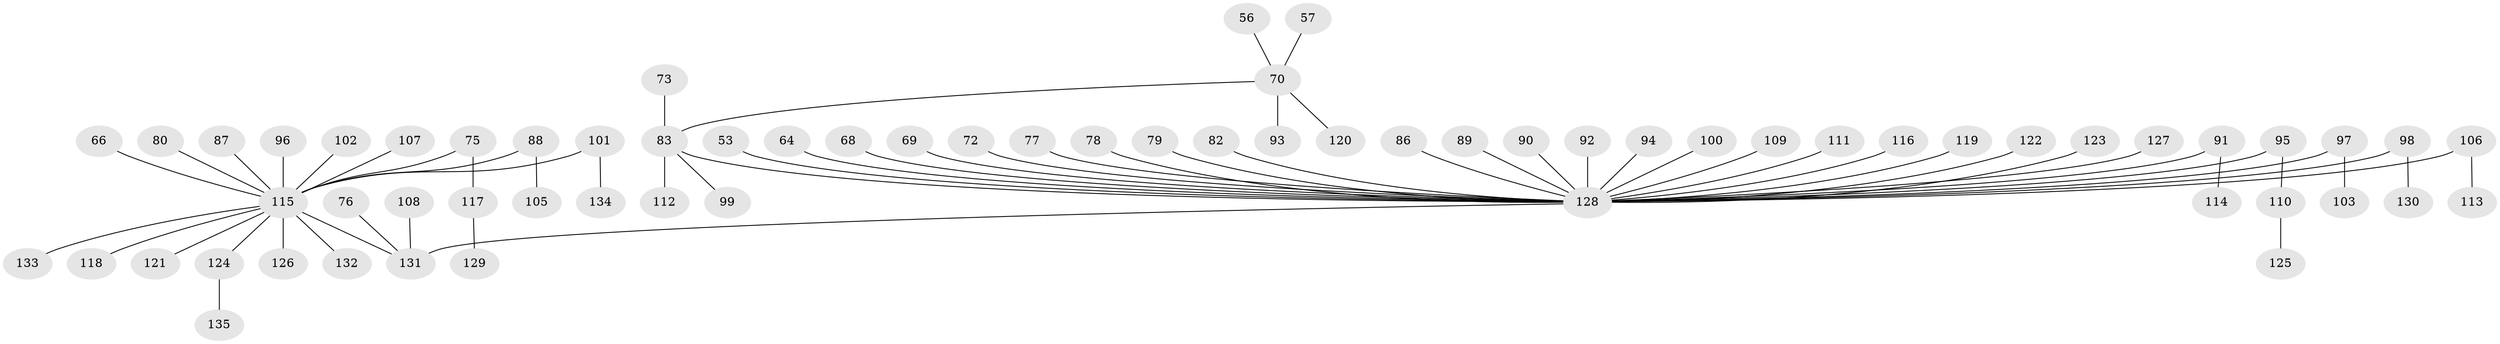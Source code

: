 // original degree distribution, {9: 0.007407407407407408, 8: 0.007407407407407408, 5: 0.044444444444444446, 2: 0.24444444444444444, 4: 0.05185185185185185, 3: 0.1259259259259259, 7: 0.007407407407407408, 1: 0.5111111111111111}
// Generated by graph-tools (version 1.1) at 2025/53/03/09/25 04:53:02]
// undirected, 67 vertices, 66 edges
graph export_dot {
graph [start="1"]
  node [color=gray90,style=filled];
  53;
  56;
  57;
  64;
  66;
  68;
  69;
  70 [super="+33+36+55"];
  72;
  73;
  75;
  76;
  77;
  78;
  79;
  80 [super="+38+50"];
  82;
  83 [super="+61"];
  86;
  87;
  88;
  89;
  90;
  91;
  92;
  93;
  94;
  95;
  96;
  97 [super="+71"];
  98;
  99;
  100;
  101;
  102;
  103;
  105;
  106;
  107;
  108;
  109;
  110;
  111;
  112;
  113;
  114;
  115 [super="+25+54+26+59+34+58+35+74+45+52"];
  116;
  117;
  118;
  119;
  120;
  121;
  122;
  123;
  124;
  125;
  126;
  127;
  128 [super="+14+67+42+40+104+11+12+39+13+29+37+43+44+46+60+48+85+51+81+49+84"];
  129;
  130;
  131 [super="+63"];
  132;
  133;
  134;
  135;
  53 -- 128;
  56 -- 70;
  57 -- 70;
  64 -- 128;
  66 -- 115;
  68 -- 128;
  69 -- 128;
  70 -- 120;
  70 -- 93;
  70 -- 83;
  72 -- 128;
  73 -- 83;
  75 -- 117;
  75 -- 115;
  76 -- 131;
  77 -- 128;
  78 -- 128;
  79 -- 128;
  80 -- 115;
  82 -- 128;
  83 -- 112;
  83 -- 128;
  83 -- 99;
  86 -- 128;
  87 -- 115;
  88 -- 105;
  88 -- 115;
  89 -- 128;
  90 -- 128;
  91 -- 114;
  91 -- 128;
  92 -- 128;
  94 -- 128;
  95 -- 110;
  95 -- 128;
  96 -- 115;
  97 -- 103;
  97 -- 128;
  98 -- 130;
  98 -- 128;
  100 -- 128;
  101 -- 134;
  101 -- 115;
  102 -- 115;
  106 -- 113;
  106 -- 128;
  107 -- 115;
  108 -- 131;
  109 -- 128;
  110 -- 125;
  111 -- 128;
  115 -- 133;
  115 -- 126;
  115 -- 118;
  115 -- 121;
  115 -- 124;
  115 -- 132;
  115 -- 131;
  116 -- 128;
  117 -- 129;
  119 -- 128;
  122 -- 128;
  123 -- 128;
  124 -- 135;
  127 -- 128;
  128 -- 131;
}
